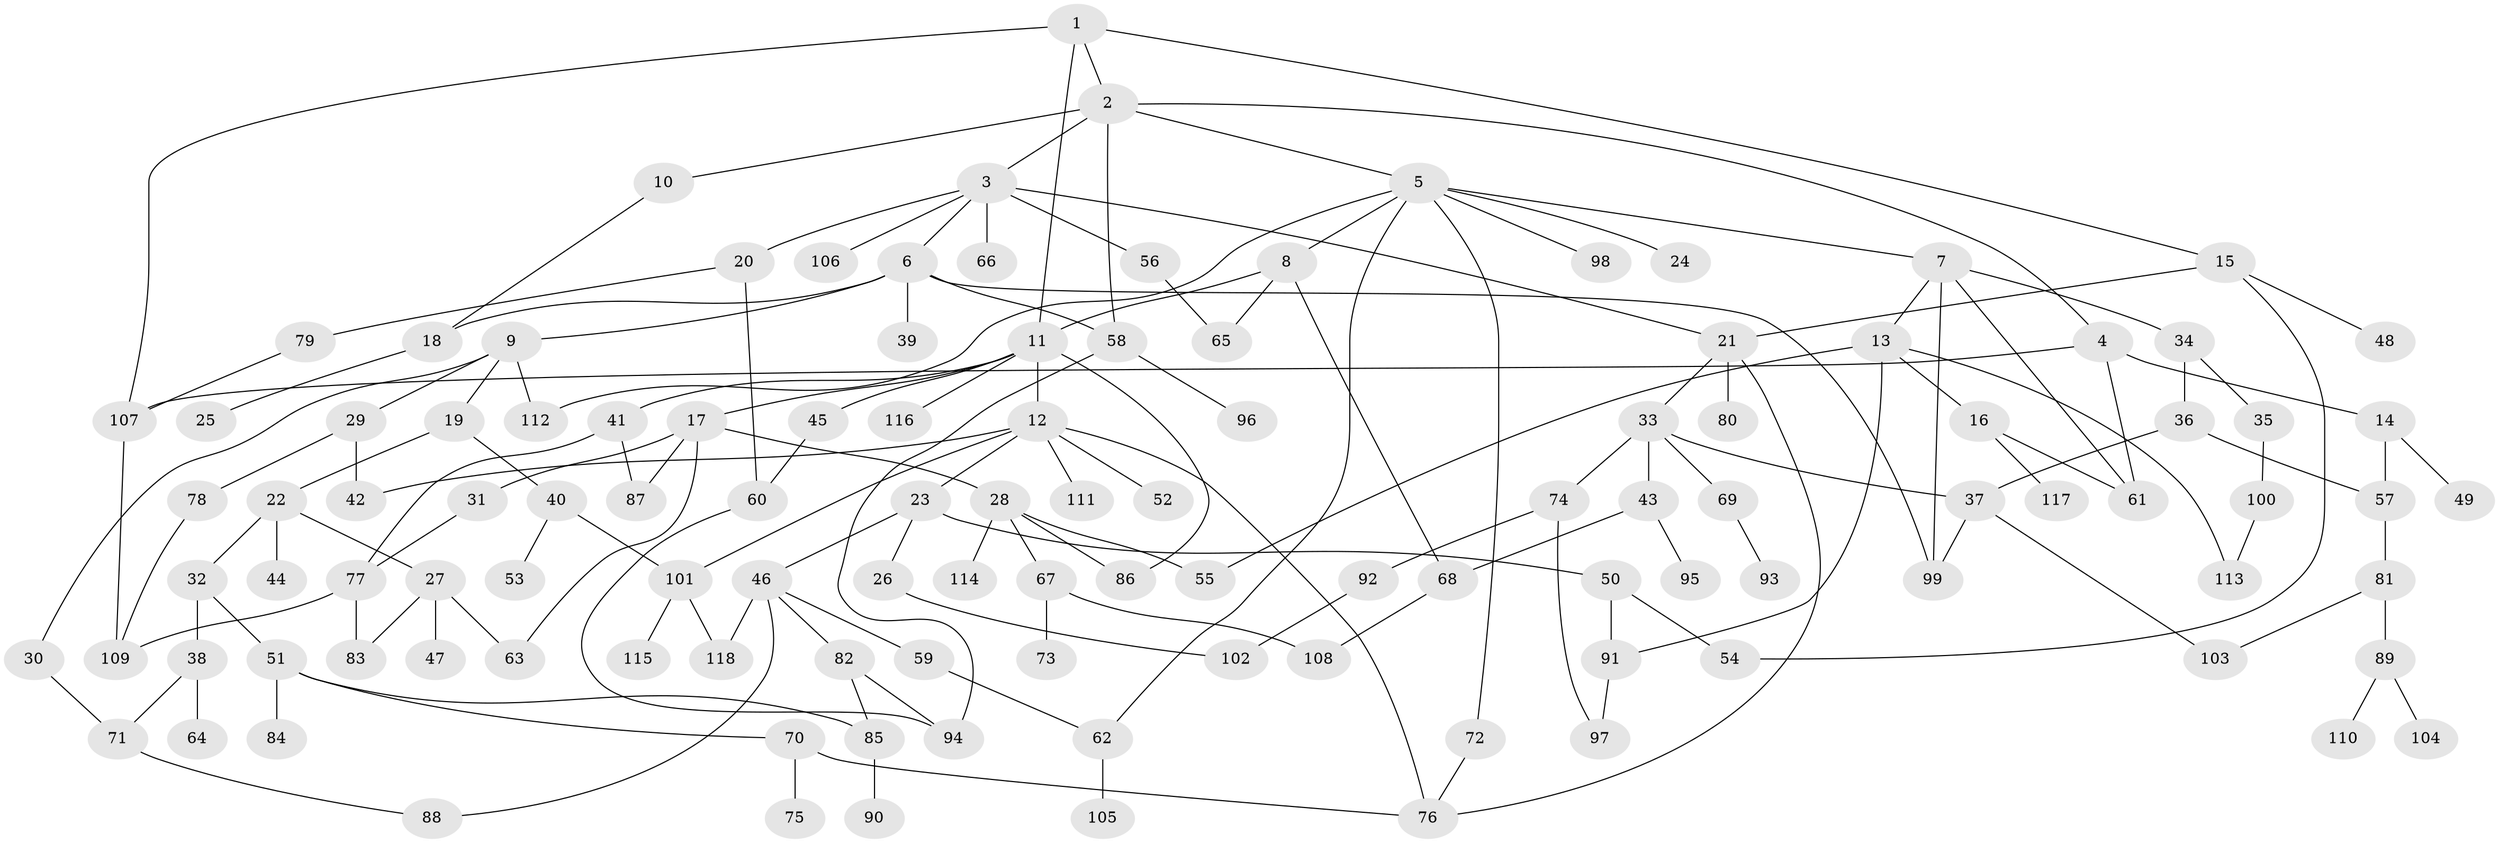 // Generated by graph-tools (version 1.1) at 2025/10/02/27/25 16:10:53]
// undirected, 118 vertices, 160 edges
graph export_dot {
graph [start="1"]
  node [color=gray90,style=filled];
  1;
  2;
  3;
  4;
  5;
  6;
  7;
  8;
  9;
  10;
  11;
  12;
  13;
  14;
  15;
  16;
  17;
  18;
  19;
  20;
  21;
  22;
  23;
  24;
  25;
  26;
  27;
  28;
  29;
  30;
  31;
  32;
  33;
  34;
  35;
  36;
  37;
  38;
  39;
  40;
  41;
  42;
  43;
  44;
  45;
  46;
  47;
  48;
  49;
  50;
  51;
  52;
  53;
  54;
  55;
  56;
  57;
  58;
  59;
  60;
  61;
  62;
  63;
  64;
  65;
  66;
  67;
  68;
  69;
  70;
  71;
  72;
  73;
  74;
  75;
  76;
  77;
  78;
  79;
  80;
  81;
  82;
  83;
  84;
  85;
  86;
  87;
  88;
  89;
  90;
  91;
  92;
  93;
  94;
  95;
  96;
  97;
  98;
  99;
  100;
  101;
  102;
  103;
  104;
  105;
  106;
  107;
  108;
  109;
  110;
  111;
  112;
  113;
  114;
  115;
  116;
  117;
  118;
  1 -- 2;
  1 -- 15;
  1 -- 107;
  1 -- 11;
  2 -- 3;
  2 -- 4;
  2 -- 5;
  2 -- 10;
  2 -- 58;
  3 -- 6;
  3 -- 20;
  3 -- 56;
  3 -- 66;
  3 -- 106;
  3 -- 21;
  4 -- 14;
  4 -- 61;
  4 -- 107;
  5 -- 7;
  5 -- 8;
  5 -- 24;
  5 -- 62;
  5 -- 72;
  5 -- 98;
  5 -- 112;
  6 -- 9;
  6 -- 18;
  6 -- 39;
  6 -- 58;
  6 -- 99;
  7 -- 13;
  7 -- 34;
  7 -- 99;
  7 -- 61;
  8 -- 11;
  8 -- 65;
  8 -- 68;
  9 -- 19;
  9 -- 29;
  9 -- 30;
  9 -- 112;
  10 -- 18;
  11 -- 12;
  11 -- 17;
  11 -- 41;
  11 -- 45;
  11 -- 86;
  11 -- 116;
  12 -- 23;
  12 -- 52;
  12 -- 101;
  12 -- 111;
  12 -- 76;
  12 -- 42;
  13 -- 16;
  13 -- 55;
  13 -- 91;
  13 -- 113;
  14 -- 49;
  14 -- 57;
  15 -- 21;
  15 -- 48;
  15 -- 54;
  16 -- 117;
  16 -- 61;
  17 -- 28;
  17 -- 31;
  17 -- 63;
  17 -- 87;
  18 -- 25;
  19 -- 22;
  19 -- 40;
  20 -- 79;
  20 -- 60;
  21 -- 33;
  21 -- 80;
  21 -- 76;
  22 -- 27;
  22 -- 32;
  22 -- 44;
  23 -- 26;
  23 -- 46;
  23 -- 50;
  26 -- 102;
  27 -- 47;
  27 -- 83;
  27 -- 63;
  28 -- 67;
  28 -- 114;
  28 -- 55;
  28 -- 86;
  29 -- 42;
  29 -- 78;
  30 -- 71;
  31 -- 77;
  32 -- 38;
  32 -- 51;
  33 -- 37;
  33 -- 43;
  33 -- 69;
  33 -- 74;
  34 -- 35;
  34 -- 36;
  35 -- 100;
  36 -- 57;
  36 -- 37;
  37 -- 103;
  37 -- 99;
  38 -- 64;
  38 -- 71;
  40 -- 53;
  40 -- 101;
  41 -- 87;
  41 -- 77;
  43 -- 95;
  43 -- 68;
  45 -- 60;
  46 -- 59;
  46 -- 82;
  46 -- 88;
  46 -- 118;
  50 -- 54;
  50 -- 91;
  51 -- 70;
  51 -- 84;
  51 -- 85;
  56 -- 65;
  57 -- 81;
  58 -- 96;
  58 -- 94;
  59 -- 62;
  60 -- 94;
  62 -- 105;
  67 -- 73;
  67 -- 108;
  68 -- 108;
  69 -- 93;
  70 -- 75;
  70 -- 76;
  71 -- 88;
  72 -- 76;
  74 -- 92;
  74 -- 97;
  77 -- 83;
  77 -- 109;
  78 -- 109;
  79 -- 107;
  81 -- 89;
  81 -- 103;
  82 -- 85;
  82 -- 94;
  85 -- 90;
  89 -- 104;
  89 -- 110;
  91 -- 97;
  92 -- 102;
  100 -- 113;
  101 -- 115;
  101 -- 118;
  107 -- 109;
}
